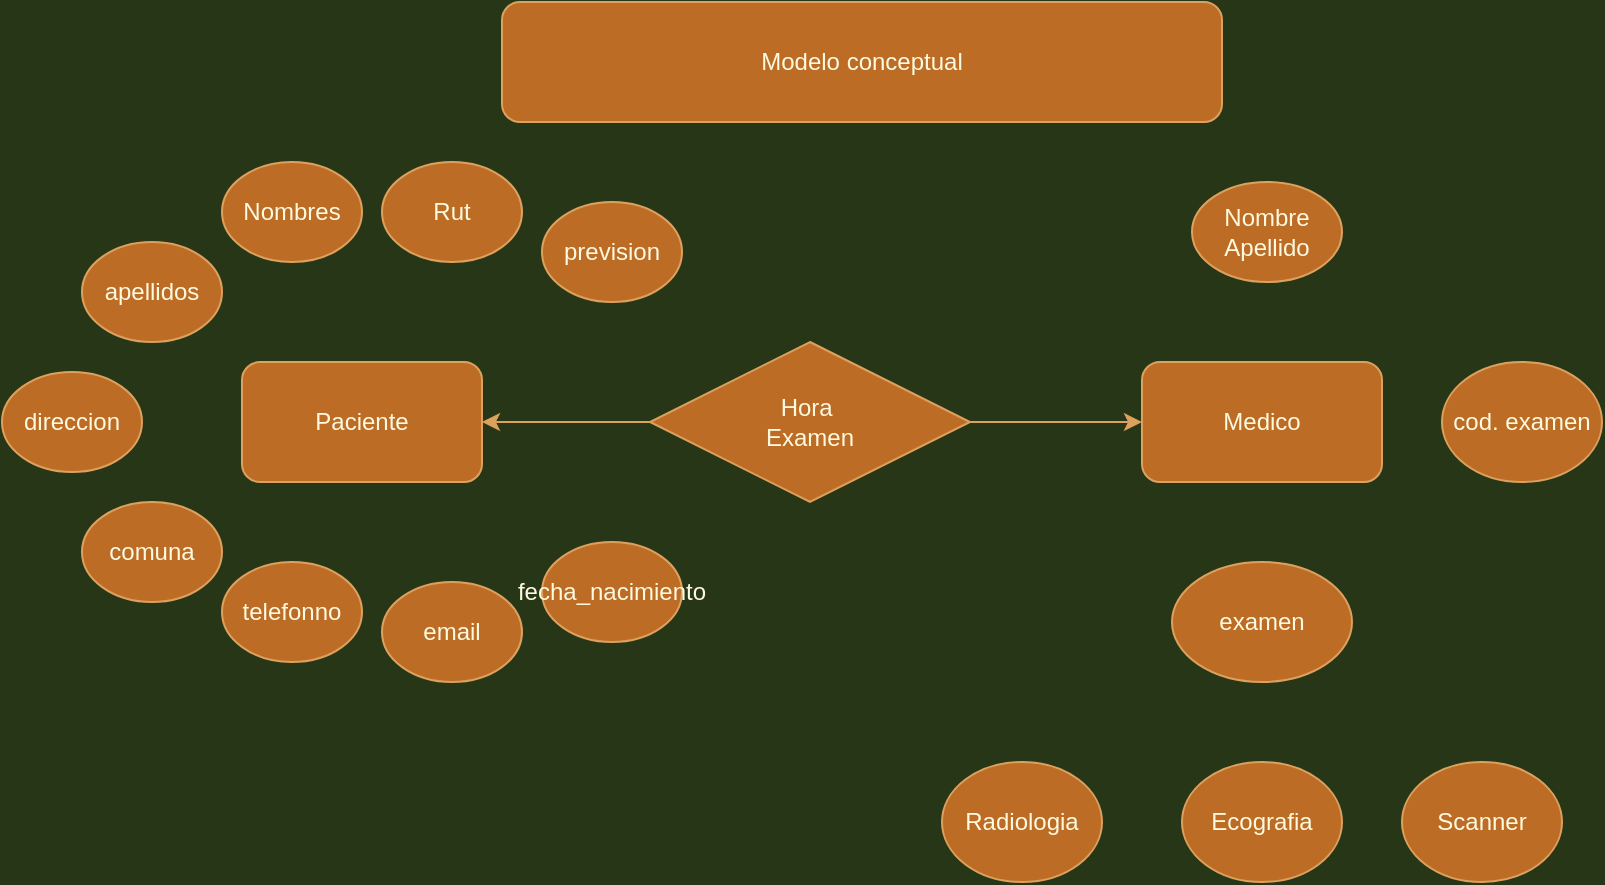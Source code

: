 <mxfile version="17.4.0" type="github">
  <diagram id="C5RBs43oDa-KdzZeNtuy" name="Page-1">
    <mxGraphModel dx="1422" dy="1931" grid="1" gridSize="10" guides="1" tooltips="1" connect="1" arrows="1" fold="1" page="1" pageScale="1" pageWidth="827" pageHeight="1169" background="#283618" math="0" shadow="0">
      <root>
        <mxCell id="WIyWlLk6GJQsqaUBKTNV-0" />
        <mxCell id="WIyWlLk6GJQsqaUBKTNV-1" parent="WIyWlLk6GJQsqaUBKTNV-0" />
        <mxCell id="8flyEbecytyre4J25XvK-0" value="Modelo conceptual" style="rounded=1;whiteSpace=wrap;html=1;sketch=0;fontColor=#FEFAE0;strokeColor=#DDA15E;fillColor=#BC6C25;" vertex="1" parent="WIyWlLk6GJQsqaUBKTNV-1">
          <mxGeometry x="260" y="-1130" width="360" height="60" as="geometry" />
        </mxCell>
        <mxCell id="8flyEbecytyre4J25XvK-1" value="Paciente" style="rounded=1;whiteSpace=wrap;html=1;sketch=0;fontColor=#FEFAE0;strokeColor=#DDA15E;fillColor=#BC6C25;" vertex="1" parent="WIyWlLk6GJQsqaUBKTNV-1">
          <mxGeometry x="130" y="-950" width="120" height="60" as="geometry" />
        </mxCell>
        <mxCell id="8flyEbecytyre4J25XvK-2" value="Medico" style="rounded=1;whiteSpace=wrap;html=1;sketch=0;fontColor=#FEFAE0;strokeColor=#DDA15E;fillColor=#BC6C25;" vertex="1" parent="WIyWlLk6GJQsqaUBKTNV-1">
          <mxGeometry x="580" y="-950" width="120" height="60" as="geometry" />
        </mxCell>
        <mxCell id="8flyEbecytyre4J25XvK-14" style="edgeStyle=orthogonalEdgeStyle;curved=0;rounded=1;sketch=0;orthogonalLoop=1;jettySize=auto;html=1;exitX=0;exitY=0.5;exitDx=0;exitDy=0;entryX=1;entryY=0.5;entryDx=0;entryDy=0;fontColor=#FEFAE0;strokeColor=#DDA15E;fillColor=#BC6C25;" edge="1" parent="WIyWlLk6GJQsqaUBKTNV-1" source="8flyEbecytyre4J25XvK-4" target="8flyEbecytyre4J25XvK-1">
          <mxGeometry relative="1" as="geometry" />
        </mxCell>
        <mxCell id="8flyEbecytyre4J25XvK-15" style="edgeStyle=orthogonalEdgeStyle;curved=0;rounded=1;sketch=0;orthogonalLoop=1;jettySize=auto;html=1;exitX=1;exitY=0.5;exitDx=0;exitDy=0;entryX=0;entryY=0.5;entryDx=0;entryDy=0;fontColor=#FEFAE0;strokeColor=#DDA15E;fillColor=#BC6C25;" edge="1" parent="WIyWlLk6GJQsqaUBKTNV-1" source="8flyEbecytyre4J25XvK-4" target="8flyEbecytyre4J25XvK-2">
          <mxGeometry relative="1" as="geometry" />
        </mxCell>
        <mxCell id="8flyEbecytyre4J25XvK-4" value="Hora&amp;nbsp;&lt;br&gt;Examen" style="rhombus;whiteSpace=wrap;html=1;rounded=0;sketch=0;fontColor=#FEFAE0;strokeColor=#DDA15E;fillColor=#BC6C25;" vertex="1" parent="WIyWlLk6GJQsqaUBKTNV-1">
          <mxGeometry x="334" y="-960" width="160" height="80" as="geometry" />
        </mxCell>
        <mxCell id="8flyEbecytyre4J25XvK-5" value="Nombres" style="ellipse;whiteSpace=wrap;html=1;rounded=0;sketch=0;fontColor=#FEFAE0;strokeColor=#DDA15E;fillColor=#BC6C25;" vertex="1" parent="WIyWlLk6GJQsqaUBKTNV-1">
          <mxGeometry x="120" y="-1050" width="70" height="50" as="geometry" />
        </mxCell>
        <mxCell id="8flyEbecytyre4J25XvK-6" value="apellidos" style="ellipse;whiteSpace=wrap;html=1;rounded=0;sketch=0;fontColor=#FEFAE0;strokeColor=#DDA15E;fillColor=#BC6C25;" vertex="1" parent="WIyWlLk6GJQsqaUBKTNV-1">
          <mxGeometry x="50" y="-1010" width="70" height="50" as="geometry" />
        </mxCell>
        <mxCell id="8flyEbecytyre4J25XvK-7" value="comuna" style="ellipse;whiteSpace=wrap;html=1;rounded=0;sketch=0;fontColor=#FEFAE0;strokeColor=#DDA15E;fillColor=#BC6C25;" vertex="1" parent="WIyWlLk6GJQsqaUBKTNV-1">
          <mxGeometry x="50" y="-880" width="70" height="50" as="geometry" />
        </mxCell>
        <mxCell id="8flyEbecytyre4J25XvK-8" value="direccion" style="ellipse;whiteSpace=wrap;html=1;rounded=0;sketch=0;fontColor=#FEFAE0;strokeColor=#DDA15E;fillColor=#BC6C25;" vertex="1" parent="WIyWlLk6GJQsqaUBKTNV-1">
          <mxGeometry x="10" y="-945" width="70" height="50" as="geometry" />
        </mxCell>
        <mxCell id="8flyEbecytyre4J25XvK-9" value="telefonno" style="ellipse;whiteSpace=wrap;html=1;rounded=0;sketch=0;fontColor=#FEFAE0;strokeColor=#DDA15E;fillColor=#BC6C25;" vertex="1" parent="WIyWlLk6GJQsqaUBKTNV-1">
          <mxGeometry x="120" y="-850" width="70" height="50" as="geometry" />
        </mxCell>
        <mxCell id="8flyEbecytyre4J25XvK-10" value="Rut" style="ellipse;whiteSpace=wrap;html=1;rounded=0;sketch=0;fontColor=#FEFAE0;strokeColor=#DDA15E;fillColor=#BC6C25;" vertex="1" parent="WIyWlLk6GJQsqaUBKTNV-1">
          <mxGeometry x="200" y="-1050" width="70" height="50" as="geometry" />
        </mxCell>
        <mxCell id="8flyEbecytyre4J25XvK-11" value="fecha_nacimiento" style="ellipse;whiteSpace=wrap;html=1;rounded=0;sketch=0;fontColor=#FEFAE0;strokeColor=#DDA15E;fillColor=#BC6C25;" vertex="1" parent="WIyWlLk6GJQsqaUBKTNV-1">
          <mxGeometry x="280" y="-860" width="70" height="50" as="geometry" />
        </mxCell>
        <mxCell id="8flyEbecytyre4J25XvK-12" value="email" style="ellipse;whiteSpace=wrap;html=1;rounded=0;sketch=0;fontColor=#FEFAE0;strokeColor=#DDA15E;fillColor=#BC6C25;" vertex="1" parent="WIyWlLk6GJQsqaUBKTNV-1">
          <mxGeometry x="200" y="-840" width="70" height="50" as="geometry" />
        </mxCell>
        <mxCell id="8flyEbecytyre4J25XvK-13" value="prevision" style="ellipse;whiteSpace=wrap;html=1;rounded=0;sketch=0;fontColor=#FEFAE0;strokeColor=#DDA15E;fillColor=#BC6C25;" vertex="1" parent="WIyWlLk6GJQsqaUBKTNV-1">
          <mxGeometry x="280" y="-1030" width="70" height="50" as="geometry" />
        </mxCell>
        <mxCell id="8flyEbecytyre4J25XvK-16" value="Nombre Apellido" style="ellipse;whiteSpace=wrap;html=1;rounded=0;sketch=0;fontColor=#FEFAE0;strokeColor=#DDA15E;fillColor=#BC6C25;" vertex="1" parent="WIyWlLk6GJQsqaUBKTNV-1">
          <mxGeometry x="605" y="-1040" width="75" height="50" as="geometry" />
        </mxCell>
        <mxCell id="8flyEbecytyre4J25XvK-17" value="examen" style="ellipse;whiteSpace=wrap;html=1;rounded=0;sketch=0;fontColor=#FEFAE0;strokeColor=#DDA15E;fillColor=#BC6C25;" vertex="1" parent="WIyWlLk6GJQsqaUBKTNV-1">
          <mxGeometry x="595" y="-850" width="90" height="60" as="geometry" />
        </mxCell>
        <mxCell id="8flyEbecytyre4J25XvK-21" value="Radiologia" style="ellipse;whiteSpace=wrap;html=1;rounded=0;sketch=0;fontColor=#FEFAE0;strokeColor=#DDA15E;fillColor=#BC6C25;" vertex="1" parent="WIyWlLk6GJQsqaUBKTNV-1">
          <mxGeometry x="480" y="-750" width="80" height="60" as="geometry" />
        </mxCell>
        <mxCell id="8flyEbecytyre4J25XvK-22" value="Scanner" style="ellipse;whiteSpace=wrap;html=1;rounded=0;sketch=0;fontColor=#FEFAE0;strokeColor=#DDA15E;fillColor=#BC6C25;" vertex="1" parent="WIyWlLk6GJQsqaUBKTNV-1">
          <mxGeometry x="710" y="-750" width="80" height="60" as="geometry" />
        </mxCell>
        <mxCell id="8flyEbecytyre4J25XvK-23" value="Ecografia" style="ellipse;whiteSpace=wrap;html=1;rounded=0;sketch=0;fontColor=#FEFAE0;strokeColor=#DDA15E;fillColor=#BC6C25;" vertex="1" parent="WIyWlLk6GJQsqaUBKTNV-1">
          <mxGeometry x="600" y="-750" width="80" height="60" as="geometry" />
        </mxCell>
        <mxCell id="8flyEbecytyre4J25XvK-24" value="cod. examen" style="ellipse;whiteSpace=wrap;html=1;rounded=0;sketch=0;fontColor=#FEFAE0;strokeColor=#DDA15E;fillColor=#BC6C25;" vertex="1" parent="WIyWlLk6GJQsqaUBKTNV-1">
          <mxGeometry x="730" y="-950" width="80" height="60" as="geometry" />
        </mxCell>
      </root>
    </mxGraphModel>
  </diagram>
</mxfile>
